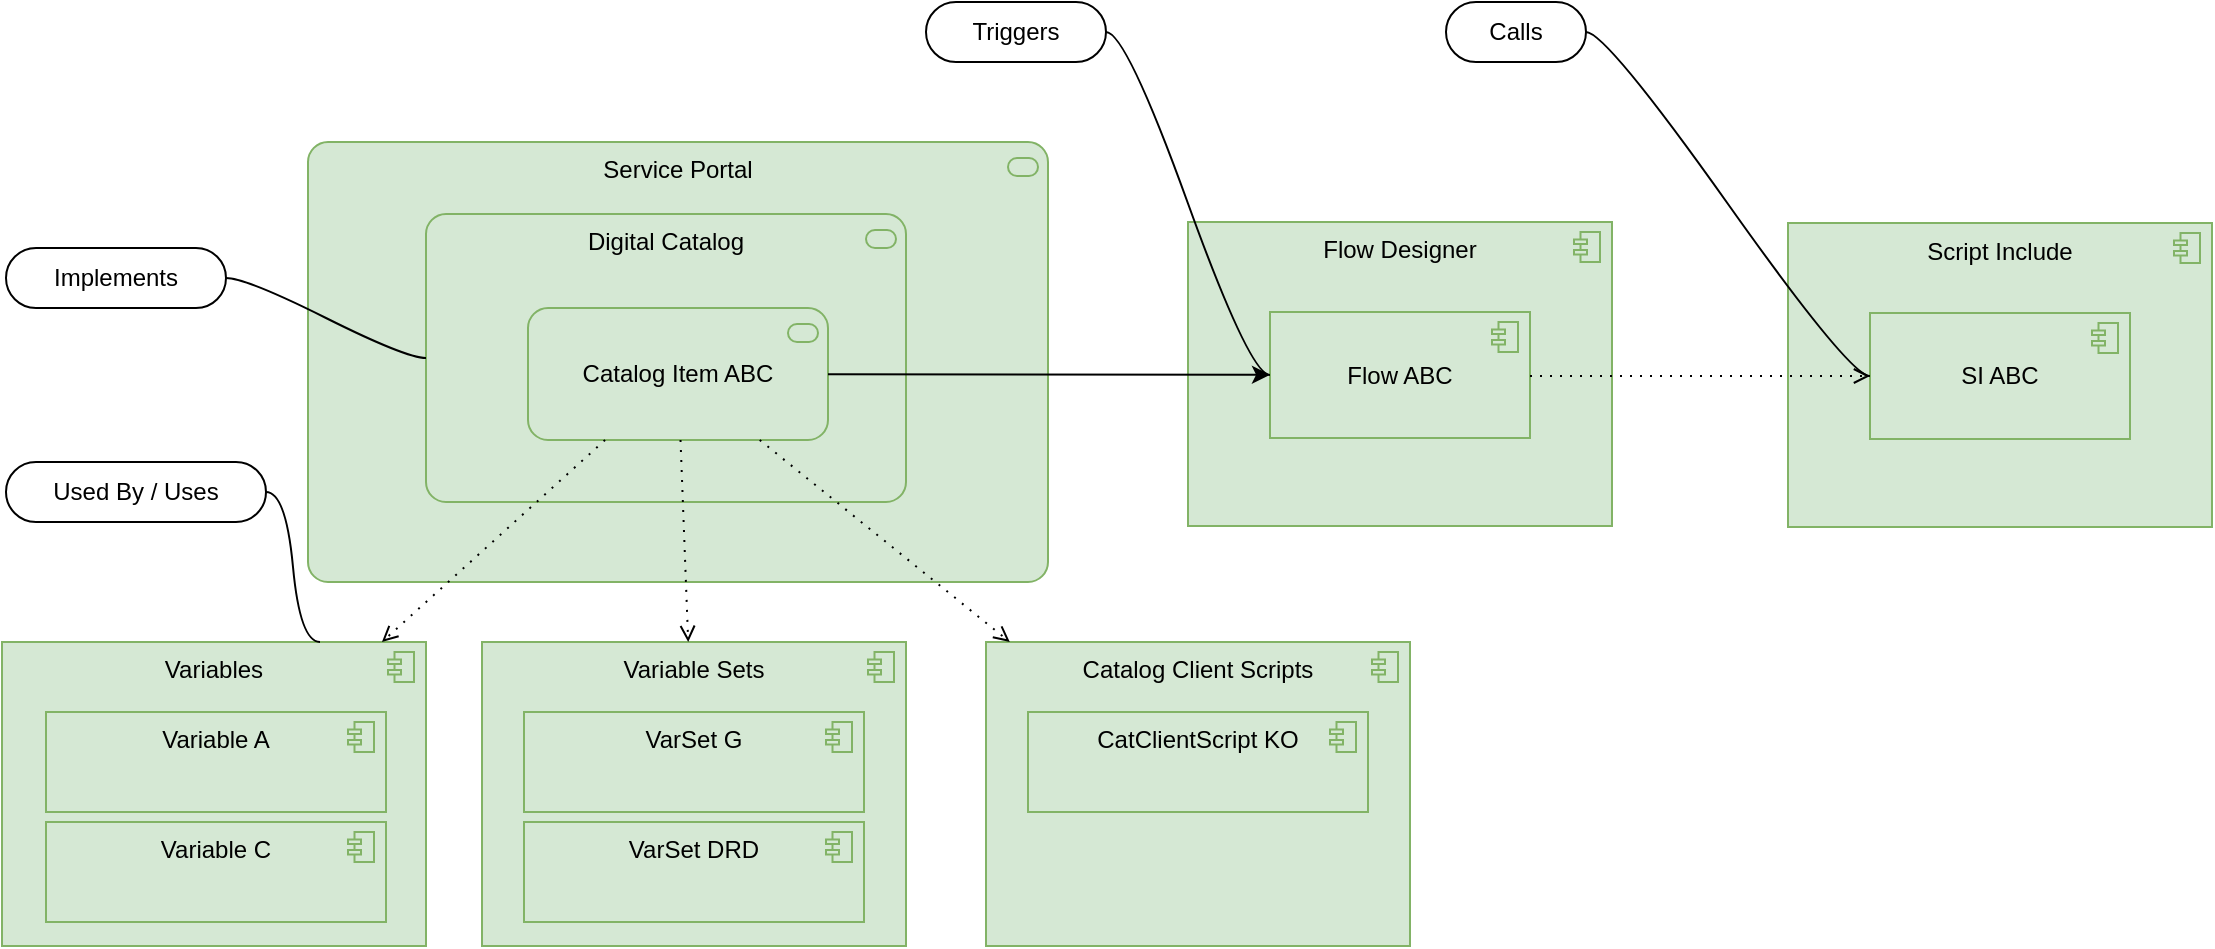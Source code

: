 <mxfile version="24.2.3" type="github" pages="4">
  <diagram name="SampleABC" id="A-9OroKqDIvkVA6F5WEZ">
    <mxGraphModel dx="1469" dy="2370" grid="1" gridSize="10" guides="1" tooltips="1" connect="1" arrows="0" fold="1" page="1" pageScale="1" pageWidth="1654" pageHeight="1169" math="0" shadow="0">
      <root>
        <mxCell id="0" />
        <mxCell id="1" parent="0" />
        <mxCell id="bExT0kzbxadECput27eb-29" value="Flow Designer" style="html=1;outlineConnect=0;whiteSpace=wrap;fillColor=#d5e8d4;shape=mxgraph.archimate3.application;appType=comp;archiType=square;strokeColor=#82b366;verticalAlign=top;align=center;horizontal=1;" parent="1" vertex="1">
          <mxGeometry x="791" y="-930" width="212" height="152" as="geometry" />
        </mxCell>
        <mxCell id="bExT0kzbxadECput27eb-30" value="Service Portal" style="html=1;outlineConnect=0;whiteSpace=wrap;fillColor=#d5e8d4;shape=mxgraph.archimate3.application;appType=serv;archiType=rounded;strokeColor=#82b366;verticalAlign=top;" parent="1" vertex="1">
          <mxGeometry x="351" y="-970" width="370" height="220" as="geometry" />
        </mxCell>
        <mxCell id="bExT0kzbxadECput27eb-35" value="Digital Catalog" style="html=1;outlineConnect=0;whiteSpace=wrap;fillColor=#d5e8d4;shape=mxgraph.archimate3.application;appType=serv;archiType=rounded;strokeColor=#82b366;verticalAlign=top;" parent="1" vertex="1">
          <mxGeometry x="410" y="-934" width="240" height="144" as="geometry" />
        </mxCell>
        <mxCell id="bExT0kzbxadECput27eb-36" value="Catalog Item ABC" style="html=1;outlineConnect=0;whiteSpace=wrap;fillColor=#d5e8d4;shape=mxgraph.archimate3.application;appType=serv;archiType=rounded;strokeColor=#82b366;verticalAlign=middle;" parent="1" vertex="1">
          <mxGeometry x="461" y="-887" width="150" height="66" as="geometry" />
        </mxCell>
        <mxCell id="bExT0kzbxadECput27eb-37" value="Flow ABC" style="html=1;outlineConnect=0;whiteSpace=wrap;fillColor=#d5e8d4;shape=mxgraph.archimate3.application;appType=comp;archiType=square;strokeColor=#82b366;verticalAlign=middle;align=center;horizontal=1;" parent="1" vertex="1">
          <mxGeometry x="832" y="-885" width="130" height="63" as="geometry" />
        </mxCell>
        <mxCell id="bExT0kzbxadECput27eb-38" value="Script Include" style="html=1;outlineConnect=0;whiteSpace=wrap;fillColor=#d5e8d4;shape=mxgraph.archimate3.application;appType=comp;archiType=square;strokeColor=#82b366;verticalAlign=top;align=center;horizontal=1;" parent="1" vertex="1">
          <mxGeometry x="1091" y="-929.5" width="212" height="152" as="geometry" />
        </mxCell>
        <mxCell id="bExT0kzbxadECput27eb-39" value="SI ABC" style="html=1;outlineConnect=0;whiteSpace=wrap;fillColor=#d5e8d4;shape=mxgraph.archimate3.application;appType=comp;archiType=square;strokeColor=#82b366;verticalAlign=middle;align=center;horizontal=1;" parent="1" vertex="1">
          <mxGeometry x="1132" y="-884.5" width="130" height="63" as="geometry" />
        </mxCell>
        <mxCell id="bExT0kzbxadECput27eb-40" value="" style="edgeStyle=none;rounded=0;orthogonalLoop=1;jettySize=auto;html=1;fontSize=6;fontStyle=0" parent="1" source="bExT0kzbxadECput27eb-36" target="bExT0kzbxadECput27eb-37" edge="1">
          <mxGeometry relative="1" as="geometry">
            <mxPoint x="672" y="-1192" as="sourcePoint" />
            <mxPoint x="715" y="-1192" as="targetPoint" />
          </mxGeometry>
        </mxCell>
        <mxCell id="hZgEfHIdsKpW8M-fYpEk-2" value="Implements" style="whiteSpace=wrap;html=1;rounded=1;arcSize=50;align=center;verticalAlign=middle;strokeWidth=1;autosize=1;spacing=4;treeFolding=1;treeMoving=1;newEdgeStyle={&quot;edgeStyle&quot;:&quot;entityRelationEdgeStyle&quot;,&quot;startArrow&quot;:&quot;none&quot;,&quot;endArrow&quot;:&quot;none&quot;,&quot;segment&quot;:10,&quot;curved&quot;:1,&quot;sourcePerimeterSpacing&quot;:0,&quot;targetPerimeterSpacing&quot;:0};" parent="1" vertex="1">
          <mxGeometry x="200" y="-917" width="110" height="30" as="geometry" />
        </mxCell>
        <mxCell id="hZgEfHIdsKpW8M-fYpEk-3" value="" style="edgeStyle=entityRelationEdgeStyle;startArrow=none;endArrow=none;segment=10;curved=1;sourcePerimeterSpacing=0;targetPerimeterSpacing=0;rounded=0;" parent="1" source="hZgEfHIdsKpW8M-fYpEk-2" target="bExT0kzbxadECput27eb-35" edge="1">
          <mxGeometry relative="1" as="geometry">
            <mxPoint x="350" y="-728" as="sourcePoint" />
            <mxPoint x="423" y="-766" as="targetPoint" />
          </mxGeometry>
        </mxCell>
        <mxCell id="hZgEfHIdsKpW8M-fYpEk-4" value="Triggers" style="whiteSpace=wrap;html=1;rounded=1;arcSize=50;align=center;verticalAlign=middle;strokeWidth=1;autosize=1;spacing=4;treeFolding=1;treeMoving=1;newEdgeStyle={&quot;edgeStyle&quot;:&quot;entityRelationEdgeStyle&quot;,&quot;startArrow&quot;:&quot;none&quot;,&quot;endArrow&quot;:&quot;none&quot;,&quot;segment&quot;:10,&quot;curved&quot;:1,&quot;sourcePerimeterSpacing&quot;:0,&quot;targetPerimeterSpacing&quot;:0};" parent="1" vertex="1">
          <mxGeometry x="660" y="-1040" width="90" height="30" as="geometry" />
        </mxCell>
        <mxCell id="hZgEfHIdsKpW8M-fYpEk-5" value="" style="edgeStyle=entityRelationEdgeStyle;startArrow=none;endArrow=none;segment=10;curved=1;sourcePerimeterSpacing=0;targetPerimeterSpacing=0;rounded=0;" parent="1" source="hZgEfHIdsKpW8M-fYpEk-4" target="bExT0kzbxadECput27eb-37" edge="1">
          <mxGeometry relative="1" as="geometry">
            <mxPoint x="830" y="-851" as="sourcePoint" />
            <mxPoint x="851" y="-985" as="targetPoint" />
          </mxGeometry>
        </mxCell>
        <mxCell id="hZgEfHIdsKpW8M-fYpEk-6" value="" style="edgeStyle=elbowEdgeStyle;html=1;endArrow=open;elbow=vertical;endFill=0;dashed=1;dashPattern=1 4;rounded=0;" parent="1" source="bExT0kzbxadECput27eb-37" target="bExT0kzbxadECput27eb-39" edge="1">
          <mxGeometry width="160" relative="1" as="geometry">
            <mxPoint x="750" y="-580" as="sourcePoint" />
            <mxPoint x="910" y="-580" as="targetPoint" />
          </mxGeometry>
        </mxCell>
        <mxCell id="hZgEfHIdsKpW8M-fYpEk-7" value="Calls" style="whiteSpace=wrap;html=1;rounded=1;arcSize=50;align=center;verticalAlign=middle;strokeWidth=1;autosize=1;spacing=4;treeFolding=1;treeMoving=1;newEdgeStyle={&quot;edgeStyle&quot;:&quot;entityRelationEdgeStyle&quot;,&quot;startArrow&quot;:&quot;none&quot;,&quot;endArrow&quot;:&quot;none&quot;,&quot;segment&quot;:10,&quot;curved&quot;:1,&quot;sourcePerimeterSpacing&quot;:0,&quot;targetPerimeterSpacing&quot;:0};" parent="1" vertex="1">
          <mxGeometry x="920" y="-1040" width="70" height="30" as="geometry" />
        </mxCell>
        <mxCell id="hZgEfHIdsKpW8M-fYpEk-8" value="" style="edgeStyle=entityRelationEdgeStyle;startArrow=none;endArrow=none;segment=10;curved=1;sourcePerimeterSpacing=0;targetPerimeterSpacing=0;rounded=0;" parent="1" source="hZgEfHIdsKpW8M-fYpEk-7" target="bExT0kzbxadECput27eb-39" edge="1">
          <mxGeometry relative="1" as="geometry">
            <mxPoint x="1080" y="-851" as="sourcePoint" />
            <mxPoint x="1082" y="-853" as="targetPoint" />
          </mxGeometry>
        </mxCell>
        <mxCell id="WTtcxoy8Z3xM4anHphvE-1" value="Variables" style="html=1;outlineConnect=0;whiteSpace=wrap;fillColor=#d5e8d4;shape=mxgraph.archimate3.application;appType=comp;archiType=square;strokeColor=#82b366;verticalAlign=top;align=center;horizontal=1;" vertex="1" parent="1">
          <mxGeometry x="198" y="-720" width="212" height="152" as="geometry" />
        </mxCell>
        <mxCell id="WTtcxoy8Z3xM4anHphvE-2" value="Variable Sets" style="html=1;outlineConnect=0;whiteSpace=wrap;fillColor=#d5e8d4;shape=mxgraph.archimate3.application;appType=comp;archiType=square;strokeColor=#82b366;verticalAlign=top;align=center;horizontal=1;" vertex="1" parent="1">
          <mxGeometry x="438" y="-720" width="212" height="152" as="geometry" />
        </mxCell>
        <mxCell id="WTtcxoy8Z3xM4anHphvE-3" value="" style="html=1;endArrow=open;elbow=vertical;endFill=0;dashed=1;dashPattern=1 4;rounded=0;" edge="1" parent="1" source="bExT0kzbxadECput27eb-36" target="WTtcxoy8Z3xM4anHphvE-1">
          <mxGeometry width="160" relative="1" as="geometry">
            <mxPoint x="972" y="-843" as="sourcePoint" />
            <mxPoint x="1142" y="-843" as="targetPoint" />
          </mxGeometry>
        </mxCell>
        <mxCell id="WTtcxoy8Z3xM4anHphvE-4" value="" style="html=1;endArrow=open;elbow=vertical;endFill=0;dashed=1;dashPattern=1 4;rounded=0;" edge="1" parent="1" source="bExT0kzbxadECput27eb-36" target="WTtcxoy8Z3xM4anHphvE-2">
          <mxGeometry width="160" relative="1" as="geometry">
            <mxPoint x="982" y="-833" as="sourcePoint" />
            <mxPoint x="1152" y="-833" as="targetPoint" />
          </mxGeometry>
        </mxCell>
        <mxCell id="WTtcxoy8Z3xM4anHphvE-5" value="Catalog Client Scripts" style="html=1;outlineConnect=0;whiteSpace=wrap;fillColor=#d5e8d4;shape=mxgraph.archimate3.application;appType=comp;archiType=square;strokeColor=#82b366;verticalAlign=top;align=center;horizontal=1;" vertex="1" parent="1">
          <mxGeometry x="690" y="-720" width="212" height="152" as="geometry" />
        </mxCell>
        <mxCell id="WTtcxoy8Z3xM4anHphvE-6" value="" style="html=1;endArrow=open;elbow=vertical;endFill=0;dashed=1;dashPattern=1 4;rounded=0;" edge="1" parent="1" source="bExT0kzbxadECput27eb-36" target="WTtcxoy8Z3xM4anHphvE-5">
          <mxGeometry width="160" relative="1" as="geometry">
            <mxPoint x="570" y="-811" as="sourcePoint" />
            <mxPoint x="660" y="-690" as="targetPoint" />
          </mxGeometry>
        </mxCell>
        <mxCell id="WTtcxoy8Z3xM4anHphvE-7" value="Variable A" style="html=1;outlineConnect=0;whiteSpace=wrap;fillColor=#d5e8d4;shape=mxgraph.archimate3.application;appType=comp;archiType=square;strokeColor=#82b366;verticalAlign=top;align=center;horizontal=1;" vertex="1" parent="1">
          <mxGeometry x="220" y="-685" width="170" height="50" as="geometry" />
        </mxCell>
        <mxCell id="WTtcxoy8Z3xM4anHphvE-8" value="Variable C" style="html=1;outlineConnect=0;whiteSpace=wrap;fillColor=#d5e8d4;shape=mxgraph.archimate3.application;appType=comp;archiType=square;strokeColor=#82b366;verticalAlign=top;align=center;horizontal=1;" vertex="1" parent="1">
          <mxGeometry x="220" y="-630" width="170" height="50" as="geometry" />
        </mxCell>
        <mxCell id="WTtcxoy8Z3xM4anHphvE-9" value="VarSet G" style="html=1;outlineConnect=0;whiteSpace=wrap;fillColor=#d5e8d4;shape=mxgraph.archimate3.application;appType=comp;archiType=square;strokeColor=#82b366;verticalAlign=top;align=center;horizontal=1;" vertex="1" parent="1">
          <mxGeometry x="459" y="-685" width="170" height="50" as="geometry" />
        </mxCell>
        <mxCell id="WTtcxoy8Z3xM4anHphvE-10" value="VarSet DRD" style="html=1;outlineConnect=0;whiteSpace=wrap;fillColor=#d5e8d4;shape=mxgraph.archimate3.application;appType=comp;archiType=square;strokeColor=#82b366;verticalAlign=top;align=center;horizontal=1;" vertex="1" parent="1">
          <mxGeometry x="459" y="-630" width="170" height="50" as="geometry" />
        </mxCell>
        <mxCell id="WTtcxoy8Z3xM4anHphvE-11" value="CatClientScript KO" style="html=1;outlineConnect=0;whiteSpace=wrap;fillColor=#d5e8d4;shape=mxgraph.archimate3.application;appType=comp;archiType=square;strokeColor=#82b366;verticalAlign=top;align=center;horizontal=1;" vertex="1" parent="1">
          <mxGeometry x="711" y="-685" width="170" height="50" as="geometry" />
        </mxCell>
        <mxCell id="WTtcxoy8Z3xM4anHphvE-12" value="Used By / Uses" style="whiteSpace=wrap;html=1;rounded=1;arcSize=50;align=center;verticalAlign=middle;strokeWidth=1;autosize=1;spacing=4;treeFolding=1;treeMoving=1;newEdgeStyle={&quot;edgeStyle&quot;:&quot;entityRelationEdgeStyle&quot;,&quot;startArrow&quot;:&quot;none&quot;,&quot;endArrow&quot;:&quot;none&quot;,&quot;segment&quot;:10,&quot;curved&quot;:1,&quot;sourcePerimeterSpacing&quot;:0,&quot;targetPerimeterSpacing&quot;:0};" vertex="1" parent="1">
          <mxGeometry x="200" y="-810" width="130" height="30" as="geometry" />
        </mxCell>
        <mxCell id="WTtcxoy8Z3xM4anHphvE-13" value="" style="edgeStyle=entityRelationEdgeStyle;startArrow=none;endArrow=none;segment=10;curved=1;sourcePerimeterSpacing=0;targetPerimeterSpacing=0;rounded=0;entryX=0.75;entryY=0;entryDx=0;entryDy=0;entryPerimeter=0;" edge="1" parent="1" source="WTtcxoy8Z3xM4anHphvE-12" target="WTtcxoy8Z3xM4anHphvE-1">
          <mxGeometry relative="1" as="geometry">
            <mxPoint x="1122" y="-361" as="sourcePoint" />
            <mxPoint x="1174" y="-363" as="targetPoint" />
          </mxGeometry>
        </mxCell>
      </root>
    </mxGraphModel>
  </diagram>
  <diagram id="0JPaxBTBWzsw_oPq_P66" name="CMDB_new">
    <mxGraphModel dx="1728" dy="2582" grid="0" gridSize="10" guides="1" tooltips="1" connect="1" arrows="0" fold="1" page="1" pageScale="1" pageWidth="1654" pageHeight="1169" math="0" shadow="0">
      <root>
        <mxCell id="0" />
        <mxCell id="1" parent="0" />
        <mxCell id="QKlA3orBwlYLqxMizvsG-1" value="u_cmdb_ds_dev_artifact&lt;div&gt;&lt;br&gt;&lt;/div&gt;&lt;div&gt;&lt;span style=&quot;background-color: initial;&quot;&gt;For general development artifacts not covered by more specific classes.&lt;/span&gt;&lt;/div&gt;" style="html=1;outlineConnect=0;whiteSpace=wrap;fillColor=#d5e8d4;shape=mxgraph.archimate3.businessObject;overflow=fill;strokeColor=#82b366;" vertex="1" parent="1">
          <mxGeometry x="1019.5" y="-947" width="173" height="98" as="geometry" />
        </mxCell>
        <mxCell id="QKlA3orBwlYLqxMizvsG-2" value="cmdb_ci" style="html=1;outlineConnect=0;whiteSpace=wrap;fillColor=#dae8fc;shape=mxgraph.archimate3.businessObject;overflow=fill;strokeColor=#6c8ebf;" vertex="1" parent="1">
          <mxGeometry x="1223.5" y="-948" width="75" height="100" as="geometry" />
        </mxCell>
        <mxCell id="QKlA3orBwlYLqxMizvsG-4" value="cmdb" style="html=1;outlineConnect=0;whiteSpace=wrap;fillColor=#dae8fc;shape=mxgraph.archimate3.businessObject;overflow=fill;strokeColor=#6c8ebf;" vertex="1" parent="1">
          <mxGeometry x="1331.5" y="-949" width="79" height="100" as="geometry" />
        </mxCell>
        <mxCell id="D1BjVWEdn5ruUxLxJjHD-2" value="u_cmdb_ds_dev_script&lt;div&gt;&lt;br&gt;&lt;div&gt;For all scripting artifacts, including Business Rules, Client Scripts, and Script Includes.&lt;/div&gt;&lt;/div&gt;" style="html=1;outlineConnect=0;whiteSpace=wrap;fillColor=#d5e8d4;shape=mxgraph.archimate3.businessObject;overflow=fill;strokeColor=#82b366;" vertex="1" parent="1">
          <mxGeometry x="813" y="-946" width="173" height="98" as="geometry" />
        </mxCell>
        <mxCell id="D1BjVWEdn5ruUxLxJjHD-3" value="u_cmdb_ds_dev_ui&lt;br&gt;&lt;div&gt;&lt;br&gt;&lt;/div&gt;&lt;div&gt;For UI Pages, UI Macros, and other UI components&lt;br&gt;&lt;/div&gt;" style="html=1;outlineConnect=0;whiteSpace=wrap;fillColor=#d5e8d4;shape=mxgraph.archimate3.businessObject;overflow=fill;strokeColor=#82b366;" vertex="1" parent="1">
          <mxGeometry x="813" y="-839" width="173" height="98" as="geometry" />
        </mxCell>
        <mxCell id="D1BjVWEdn5ruUxLxJjHD-4" value="&lt;div&gt;u_cmdb_ds_dev_flow&lt;br&gt;&lt;/div&gt;&lt;div&gt;&lt;br&gt;&lt;/div&gt;&lt;div&gt;For Flow Designer artifacts such as Flows, Subflows, and Flow Actions.&lt;br&gt;&lt;/div&gt;" style="html=1;outlineConnect=0;whiteSpace=wrap;fillColor=#d5e8d4;shape=mxgraph.archimate3.businessObject;overflow=fill;strokeColor=#82b366;" vertex="1" parent="1">
          <mxGeometry x="813" y="-729" width="173" height="98" as="geometry" />
        </mxCell>
        <mxCell id="D1BjVWEdn5ruUxLxJjHD-5" value="&lt;div&gt;u_cmdb_ds_dev_&lt;span style=&quot;background-color: initial;&quot;&gt;catalog&lt;/span&gt;&lt;/div&gt;&lt;div&gt;&lt;span style=&quot;background-color: initial;&quot;&gt;&lt;br&gt;&lt;/span&gt;&lt;/div&gt;&lt;div&gt;For Service Catalog-related artifacts including Catalog Items, Variables, and Variable Sets.&lt;span style=&quot;background-color: initial;&quot;&gt;&lt;br&gt;&lt;/span&gt;&lt;/div&gt;" style="html=1;outlineConnect=0;whiteSpace=wrap;fillColor=#e1d5e7;shape=mxgraph.archimate3.businessObject;overflow=fill;strokeColor=#9673a6;" vertex="1" parent="1">
          <mxGeometry x="813" y="-1052" width="173" height="98" as="geometry" />
        </mxCell>
        <mxCell id="D1BjVWEdn5ruUxLxJjHD-6" value="&lt;div&gt;u_cmdb_ds_dev_integration&lt;br&gt;&lt;/div&gt;&lt;div&gt;&lt;br&gt;&lt;/div&gt;&lt;div&gt;For IntegrationHub spokes and actions, including REST/SOAP message definitions and Transform Maps.&lt;br&gt;&lt;/div&gt;" style="html=1;outlineConnect=0;whiteSpace=wrap;fillColor=#d5e8d4;shape=mxgraph.archimate3.businessObject;overflow=fill;strokeColor=#82b366;" vertex="1" parent="1">
          <mxGeometry x="811" y="-620" width="173" height="98" as="geometry" />
        </mxCell>
        <mxCell id="D1BjVWEdn5ruUxLxJjHD-7" value="&lt;div&gt;u_cmdb_ds_dev_&lt;span style=&quot;background-color: initial;&quot;&gt;portal&lt;/span&gt;&lt;/div&gt;&lt;div&gt;&lt;br&gt;&lt;/div&gt;&lt;div&gt;For Service Portal widgets, pages, and themes.&lt;br&gt;&lt;/div&gt;" style="html=1;outlineConnect=0;whiteSpace=wrap;fillColor=#d5e8d4;shape=mxgraph.archimate3.businessObject;overflow=fill;strokeColor=#82b366;" vertex="1" parent="1">
          <mxGeometry x="811" y="-510" width="173" height="98" as="geometry" />
        </mxCell>
        <mxCell id="44cYLQkW7nzJHBqRKgP3-1" value="&lt;em&gt;sys_script_include&lt;/em&gt;" style="html=1;outlineConnect=0;whiteSpace=wrap;fillColor=#fff2cc;shape=mxgraph.archimate3.businessObject;overflow=fill;strokeColor=#d6b656;" vertex="1" parent="1">
          <mxGeometry x="625" y="-947" width="161.5" height="38" as="geometry" />
        </mxCell>
        <mxCell id="44cYLQkW7nzJHBqRKgP3-2" value="&lt;em&gt;sys_script&lt;/em&gt;&amp;nbsp;&lt;div&gt;(Business Rule)&lt;br&gt;&lt;/div&gt;" style="html=1;outlineConnect=0;whiteSpace=wrap;fillColor=#fff2cc;shape=mxgraph.archimate3.businessObject;overflow=fill;strokeColor=#d6b656;" vertex="1" parent="1">
          <mxGeometry x="625" y="-899" width="161.5" height="38" as="geometry" />
        </mxCell>
        <mxCell id="hTLO9U2BkPfuNUVABp6u-1" value="&lt;em&gt;catalog_script_client&lt;/em&gt;" style="html=1;outlineConnect=0;whiteSpace=wrap;fillColor=#fff2cc;shape=mxgraph.archimate3.businessObject;overflow=fill;strokeColor=#d6b656;" vertex="1" parent="1">
          <mxGeometry x="245" y="-899" width="161.5" height="38" as="geometry" />
        </mxCell>
        <mxCell id="hTLO9U2BkPfuNUVABp6u-2" value="&lt;em&gt;sys_script_client&lt;/em&gt;" style="html=1;outlineConnect=0;whiteSpace=wrap;fillColor=#fff2cc;shape=mxgraph.archimate3.businessObject;overflow=fill;strokeColor=#d6b656;" vertex="1" parent="1">
          <mxGeometry x="435" y="-946" width="161.5" height="38" as="geometry" />
        </mxCell>
        <mxCell id="hTLO9U2BkPfuNUVABp6u-3" value="&lt;em&gt;sys_script_email&lt;/em&gt;" style="html=1;outlineConnect=0;whiteSpace=wrap;fillColor=#fff2cc;shape=mxgraph.archimate3.businessObject;overflow=fill;strokeColor=#d6b656;" vertex="1" parent="1">
          <mxGeometry x="435" y="-899" width="161.5" height="38" as="geometry" />
        </mxCell>
        <mxCell id="hTLO9U2BkPfuNUVABp6u-4" value="&lt;em&gt;sys_script_fix&lt;/em&gt;" style="html=1;outlineConnect=0;whiteSpace=wrap;fillColor=#fff2cc;shape=mxgraph.archimate3.businessObject;overflow=fill;strokeColor=#d6b656;" vertex="1" parent="1">
          <mxGeometry x="246.5" y="-946" width="160" height="38" as="geometry" />
        </mxCell>
        <mxCell id="hTLO9U2BkPfuNUVABp6u-5" value="&lt;em&gt;sys_ui_form&lt;/em&gt;" style="html=1;outlineConnect=0;whiteSpace=wrap;fillColor=#fff2cc;shape=mxgraph.archimate3.businessObject;overflow=fill;strokeColor=#d6b656;" vertex="1" parent="1">
          <mxGeometry x="625" y="-839" width="161.5" height="38" as="geometry" />
        </mxCell>
        <mxCell id="hTLO9U2BkPfuNUVABp6u-6" value="&lt;em&gt;sys_portal_page&lt;/em&gt;" style="html=1;outlineConnect=0;whiteSpace=wrap;fillColor=#fff2cc;shape=mxgraph.archimate3.businessObject;overflow=fill;strokeColor=#d6b656;" vertex="1" parent="1">
          <mxGeometry x="625" y="-791" width="161.5" height="38" as="geometry" />
        </mxCell>
        <mxCell id="hTLO9U2BkPfuNUVABp6u-7" value="&lt;em&gt;sys_ui_list&lt;/em&gt;" style="html=1;outlineConnect=0;whiteSpace=wrap;fillColor=#fff2cc;shape=mxgraph.archimate3.businessObject;overflow=fill;strokeColor=#d6b656;" vertex="1" parent="1">
          <mxGeometry x="245" y="-791" width="161.5" height="38" as="geometry" />
        </mxCell>
        <mxCell id="hTLO9U2BkPfuNUVABp6u-8" value="&lt;em&gt;sys_ui_macro&lt;/em&gt;" style="html=1;outlineConnect=0;whiteSpace=wrap;fillColor=#fff2cc;shape=mxgraph.archimate3.businessObject;overflow=fill;strokeColor=#d6b656;" vertex="1" parent="1">
          <mxGeometry x="435" y="-838" width="161.5" height="38" as="geometry" />
        </mxCell>
        <mxCell id="hTLO9U2BkPfuNUVABp6u-9" value="&lt;em&gt;sys_ui_policy&lt;/em&gt;" style="html=1;outlineConnect=0;whiteSpace=wrap;fillColor=#fff2cc;shape=mxgraph.archimate3.businessObject;overflow=fill;strokeColor=#d6b656;" vertex="1" parent="1">
          <mxGeometry x="435" y="-791" width="161.5" height="38" as="geometry" />
        </mxCell>
        <mxCell id="hTLO9U2BkPfuNUVABp6u-10" value="&lt;em&gt;sys_ui_page&lt;/em&gt;" style="html=1;outlineConnect=0;whiteSpace=wrap;fillColor=#fff2cc;shape=mxgraph.archimate3.businessObject;overflow=fill;strokeColor=#d6b656;" vertex="1" parent="1">
          <mxGeometry x="246.5" y="-838" width="160" height="38" as="geometry" />
        </mxCell>
        <mxCell id="hTLO9U2BkPfuNUVABp6u-11" value="&lt;em&gt;sys_hub_action_instance&lt;/em&gt;" style="html=1;outlineConnect=0;whiteSpace=wrap;fillColor=#fff2cc;shape=mxgraph.archimate3.businessObject;overflow=fill;strokeColor=#d6b656;" vertex="1" parent="1">
          <mxGeometry x="625" y="-729" width="161.5" height="38" as="geometry" />
        </mxCell>
        <mxCell id="hTLO9U2BkPfuNUVABp6u-14" value="&lt;em&gt;sys_hub_sub_flow_instance&lt;/em&gt;" style="html=1;outlineConnect=0;whiteSpace=wrap;fillColor=#fff2cc;shape=mxgraph.archimate3.businessObject;overflow=fill;strokeColor=#d6b656;" vertex="1" parent="1">
          <mxGeometry x="435" y="-728" width="161.5" height="38" as="geometry" />
        </mxCell>
        <mxCell id="hTLO9U2BkPfuNUVABp6u-16" value="&lt;em&gt;sys_hub_flow&lt;/em&gt;" style="html=1;outlineConnect=0;whiteSpace=wrap;fillColor=#fff2cc;shape=mxgraph.archimate3.businessObject;overflow=fill;strokeColor=#d6b656;" vertex="1" parent="1">
          <mxGeometry x="246.5" y="-728" width="160" height="38" as="geometry" />
        </mxCell>
        <mxCell id="hTLO9U2BkPfuNUVABp6u-17" value="&lt;em&gt;item_option_new_set&lt;/em&gt;" style="html=1;outlineConnect=0;whiteSpace=wrap;fillColor=#ffe6cc;shape=mxgraph.archimate3.businessObject;overflow=fill;strokeColor=#d79b00;" vertex="1" parent="1">
          <mxGeometry x="625" y="-1052" width="161.5" height="38" as="geometry" />
        </mxCell>
        <mxCell id="hTLO9U2BkPfuNUVABp6u-19" value="&lt;em&gt;sc_cat_item_guide&lt;/em&gt;" style="html=1;outlineConnect=0;whiteSpace=wrap;fillColor=#ffe6cc;shape=mxgraph.archimate3.businessObject;overflow=fill;strokeColor=#d79b00;" vertex="1" parent="1">
          <mxGeometry x="245" y="-1004" width="161.5" height="38" as="geometry" />
        </mxCell>
        <mxCell id="hTLO9U2BkPfuNUVABp6u-20" value="&lt;em&gt;item_option_new&lt;/em&gt;" style="html=1;outlineConnect=0;whiteSpace=wrap;fillColor=#ffe6cc;shape=mxgraph.archimate3.businessObject;overflow=fill;strokeColor=#d79b00;" vertex="1" parent="1">
          <mxGeometry x="435" y="-1051" width="161.5" height="38" as="geometry" />
        </mxCell>
        <mxCell id="hTLO9U2BkPfuNUVABp6u-21" value="&lt;em&gt;sc_cat_item_content&lt;/em&gt;" style="html=1;outlineConnect=0;whiteSpace=wrap;fillColor=#ffe6cc;shape=mxgraph.archimate3.businessObject;overflow=fill;strokeColor=#d79b00;" vertex="1" parent="1">
          <mxGeometry x="435" y="-1004" width="161.5" height="38" as="geometry" />
        </mxCell>
        <mxCell id="hTLO9U2BkPfuNUVABp6u-22" value="&lt;em&gt;sc_cat_item&lt;/em&gt;" style="html=1;outlineConnect=0;whiteSpace=wrap;fillColor=#ffe6cc;shape=mxgraph.archimate3.businessObject;overflow=fill;strokeColor=#d79b00;" vertex="1" parent="1">
          <mxGeometry x="246.5" y="-1051" width="160" height="38" as="geometry" />
        </mxCell>
        <mxCell id="hTLO9U2BkPfuNUVABp6u-35" value="&lt;div&gt;u_cmdb_ds_dev_report&lt;/div&gt;&lt;div&gt;&lt;br&gt;&lt;/div&gt;&lt;div&gt;For Reports and Dashboards, including Performance Analytics widgets and indicators.&lt;br&gt;&lt;/div&gt;" style="html=1;outlineConnect=0;whiteSpace=wrap;fillColor=#d5e8d4;shape=mxgraph.archimate3.businessObject;overflow=fill;strokeColor=#82b366;" vertex="1" parent="1">
          <mxGeometry x="811" y="-400" width="173" height="98" as="geometry" />
        </mxCell>
        <mxCell id="hTLO9U2BkPfuNUVABp6u-36" value="&lt;div&gt;u_cmdb_ds_dev_configuration&lt;/div&gt;&lt;div&gt;&lt;br&gt;&lt;/div&gt;&lt;div&gt;For System Properties, Email Notifications, SLA Definitions, etc&lt;br&gt;&lt;/div&gt;" style="html=1;outlineConnect=0;whiteSpace=wrap;fillColor=#d5e8d4;shape=mxgraph.archimate3.businessObject;overflow=fill;strokeColor=#82b366;" vertex="1" parent="1">
          <mxGeometry x="811" y="-290" width="173" height="98" as="geometry" />
        </mxCell>
        <mxCell id="hTLO9U2BkPfuNUVABp6u-37" value="&lt;div&gt;u_cmdb_ds_dev_data_model&lt;/div&gt;&lt;div&gt;&lt;br&gt;&lt;/div&gt;&lt;div&gt;For Database Tables, Fields, and Dictionary Entries.&lt;br&gt;&lt;/div&gt;" style="html=1;outlineConnect=0;whiteSpace=wrap;fillColor=#d5e8d4;shape=mxgraph.archimate3.businessObject;overflow=fill;strokeColor=#82b366;" vertex="1" parent="1">
          <mxGeometry x="813" y="-180" width="173" height="98" as="geometry" />
        </mxCell>
        <mxCell id="hTLO9U2BkPfuNUVABp6u-38" value="&lt;em&gt;sys_rest_message&lt;/em&gt;" style="html=1;outlineConnect=0;whiteSpace=wrap;fillColor=#fff2cc;shape=mxgraph.archimate3.businessObject;overflow=fill;strokeColor=#d6b656;" vertex="1" parent="1">
          <mxGeometry x="623" y="-620" width="161.5" height="38" as="geometry" />
        </mxCell>
        <mxCell id="hTLO9U2BkPfuNUVABp6u-40" value="&lt;em&gt;sys_soap_message&lt;/em&gt;" style="html=1;outlineConnect=0;whiteSpace=wrap;fillColor=#fff2cc;shape=mxgraph.archimate3.businessObject;overflow=fill;strokeColor=#d6b656;" vertex="1" parent="1">
          <mxGeometry x="243" y="-572" width="161.5" height="38" as="geometry" />
        </mxCell>
        <mxCell id="hTLO9U2BkPfuNUVABp6u-41" value="&lt;em&gt;sys_transform_entry&lt;/em&gt;" style="html=1;outlineConnect=0;whiteSpace=wrap;fillColor=#fff2cc;shape=mxgraph.archimate3.businessObject;overflow=fill;strokeColor=#d6b656;" vertex="1" parent="1">
          <mxGeometry x="433" y="-619" width="161.5" height="38" as="geometry" />
        </mxCell>
        <mxCell id="hTLO9U2BkPfuNUVABp6u-42" value="&lt;em&gt;sys_data_source&lt;/em&gt;" style="html=1;outlineConnect=0;whiteSpace=wrap;fillColor=#fff2cc;shape=mxgraph.archimate3.businessObject;overflow=fill;strokeColor=#d6b656;" vertex="1" parent="1">
          <mxGeometry x="433" y="-572" width="161.5" height="38" as="geometry" />
        </mxCell>
        <mxCell id="hTLO9U2BkPfuNUVABp6u-43" value="&lt;em&gt;sys_transform_map&lt;/em&gt;" style="html=1;outlineConnect=0;whiteSpace=wrap;fillColor=#fff2cc;shape=mxgraph.archimate3.businessObject;overflow=fill;strokeColor=#d6b656;" vertex="1" parent="1">
          <mxGeometry x="244.5" y="-619" width="160" height="38" as="geometry" />
        </mxCell>
        <mxCell id="hTLO9U2BkPfuNUVABp6u-44" value="&lt;em&gt;sp_widget&lt;/em&gt;" style="html=1;outlineConnect=0;whiteSpace=wrap;fillColor=#fff2cc;shape=mxgraph.archimate3.businessObject;overflow=fill;strokeColor=#d6b656;" vertex="1" parent="1">
          <mxGeometry x="623" y="-510" width="161.5" height="38" as="geometry" />
        </mxCell>
        <mxCell id="hTLO9U2BkPfuNUVABp6u-45" value="&lt;em&gt;sp_theme&lt;/em&gt;" style="html=1;outlineConnect=0;whiteSpace=wrap;fillColor=#fff2cc;shape=mxgraph.archimate3.businessObject;overflow=fill;strokeColor=#d6b656;" vertex="1" parent="1">
          <mxGeometry x="623" y="-462" width="161.5" height="38" as="geometry" />
        </mxCell>
        <mxCell id="hTLO9U2BkPfuNUVABp6u-46" value="&lt;em&gt;sp_instance&lt;/em&gt;" style="html=1;outlineConnect=0;whiteSpace=wrap;fillColor=#fff2cc;shape=mxgraph.archimate3.businessObject;overflow=fill;strokeColor=#d6b656;" vertex="1" parent="1">
          <mxGeometry x="243" y="-462" width="161.5" height="38" as="geometry" />
        </mxCell>
        <mxCell id="hTLO9U2BkPfuNUVABp6u-47" value="&lt;em&gt;sp_page&lt;/em&gt;" style="html=1;outlineConnect=0;whiteSpace=wrap;fillColor=#fff2cc;shape=mxgraph.archimate3.businessObject;overflow=fill;strokeColor=#d6b656;" vertex="1" parent="1">
          <mxGeometry x="433" y="-509" width="161.5" height="38" as="geometry" />
        </mxCell>
        <mxCell id="hTLO9U2BkPfuNUVABp6u-48" value="&lt;em&gt;sp_container&lt;/em&gt;" style="html=1;outlineConnect=0;whiteSpace=wrap;fillColor=#fff2cc;shape=mxgraph.archimate3.businessObject;overflow=fill;strokeColor=#d6b656;" vertex="1" parent="1">
          <mxGeometry x="433" y="-462" width="161.5" height="38" as="geometry" />
        </mxCell>
        <mxCell id="hTLO9U2BkPfuNUVABp6u-49" value="&lt;em&gt;sp_portal&lt;/em&gt;" style="html=1;outlineConnect=0;whiteSpace=wrap;fillColor=#fff2cc;shape=mxgraph.archimate3.businessObject;overflow=fill;strokeColor=#d6b656;" vertex="1" parent="1">
          <mxGeometry x="244.5" y="-509" width="160" height="38" as="geometry" />
        </mxCell>
        <mxCell id="hTLO9U2BkPfuNUVABp6u-50" value="&lt;em&gt;pa_dashboards&lt;/em&gt;" style="html=1;outlineConnect=0;whiteSpace=wrap;fillColor=#fff2cc;shape=mxgraph.archimate3.businessObject;overflow=fill;strokeColor=#d6b656;" vertex="1" parent="1">
          <mxGeometry x="624.5" y="-400" width="161.5" height="38" as="geometry" />
        </mxCell>
        <mxCell id="hTLO9U2BkPfuNUVABp6u-52" value="&lt;em&gt;sys_auto_report&lt;/em&gt;" style="html=1;outlineConnect=0;whiteSpace=wrap;fillColor=#fff2cc;shape=mxgraph.archimate3.businessObject;overflow=fill;strokeColor=#d6b656;" vertex="1" parent="1">
          <mxGeometry x="244.5" y="-352" width="161.5" height="38" as="geometry" />
        </mxCell>
        <mxCell id="hTLO9U2BkPfuNUVABp6u-53" value="&lt;em&gt;pa_widgets&lt;/em&gt;" style="html=1;outlineConnect=0;whiteSpace=wrap;fillColor=#fff2cc;shape=mxgraph.archimate3.businessObject;overflow=fill;strokeColor=#d6b656;" vertex="1" parent="1">
          <mxGeometry x="434.5" y="-399" width="161.5" height="38" as="geometry" />
        </mxCell>
        <mxCell id="hTLO9U2BkPfuNUVABp6u-55" value="&lt;em&gt;sys_report&lt;/em&gt;" style="html=1;outlineConnect=0;whiteSpace=wrap;fillColor=#fff2cc;shape=mxgraph.archimate3.businessObject;overflow=fill;strokeColor=#d6b656;" vertex="1" parent="1">
          <mxGeometry x="246" y="-399" width="160" height="38" as="geometry" />
        </mxCell>
        <mxCell id="hTLO9U2BkPfuNUVABp6u-56" value="&lt;em&gt;sys_trigger&lt;/em&gt;" style="html=1;outlineConnect=0;whiteSpace=wrap;fillColor=#fff2cc;shape=mxgraph.archimate3.businessObject;overflow=fill;strokeColor=#d6b656;" vertex="1" parent="1">
          <mxGeometry x="626" y="-290" width="161.5" height="38" as="geometry" />
        </mxCell>
        <mxCell id="hTLO9U2BkPfuNUVABp6u-58" value="&lt;em&gt;sys_system_preference&lt;/em&gt;" style="html=1;outlineConnect=0;whiteSpace=wrap;fillColor=#fff2cc;shape=mxgraph.archimate3.businessObject;overflow=fill;strokeColor=#d6b656;" vertex="1" parent="1">
          <mxGeometry x="246" y="-242" width="161.5" height="38" as="geometry" />
        </mxCell>
        <mxCell id="hTLO9U2BkPfuNUVABp6u-59" value="&lt;em&gt;sys_email_template&lt;/em&gt;" style="html=1;outlineConnect=0;whiteSpace=wrap;fillColor=#fff2cc;shape=mxgraph.archimate3.businessObject;overflow=fill;strokeColor=#d6b656;" vertex="1" parent="1">
          <mxGeometry x="436" y="-289" width="161.5" height="38" as="geometry" />
        </mxCell>
        <mxCell id="hTLO9U2BkPfuNUVABp6u-61" value="&lt;em&gt;sys_properties&lt;/em&gt;" style="html=1;outlineConnect=0;whiteSpace=wrap;fillColor=#fff2cc;shape=mxgraph.archimate3.businessObject;overflow=fill;strokeColor=#d6b656;" vertex="1" parent="1">
          <mxGeometry x="247.5" y="-289" width="160" height="38" as="geometry" />
        </mxCell>
        <mxCell id="hTLO9U2BkPfuNUVABp6u-62" value="&lt;em&gt;sys_glide_object&lt;/em&gt;" style="html=1;outlineConnect=0;whiteSpace=wrap;fillColor=#fff2cc;shape=mxgraph.archimate3.businessObject;overflow=fill;strokeColor=#d6b656;" vertex="1" parent="1">
          <mxGeometry x="624.5" y="-180" width="161.5" height="38" as="geometry" />
        </mxCell>
        <mxCell id="hTLO9U2BkPfuNUVABp6u-64" value="&lt;em&gt;sys_db_view&lt;/em&gt;" style="html=1;outlineConnect=0;whiteSpace=wrap;fillColor=#fff2cc;shape=mxgraph.archimate3.businessObject;overflow=fill;strokeColor=#d6b656;" vertex="1" parent="1">
          <mxGeometry x="244.5" y="-132" width="161.5" height="38" as="geometry" />
        </mxCell>
        <mxCell id="hTLO9U2BkPfuNUVABp6u-65" value="&lt;em&gt;sys_dictionary&lt;/em&gt;" style="html=1;outlineConnect=0;whiteSpace=wrap;fillColor=#fff2cc;shape=mxgraph.archimate3.businessObject;overflow=fill;strokeColor=#d6b656;" vertex="1" parent="1">
          <mxGeometry x="434.5" y="-179" width="161.5" height="38" as="geometry" />
        </mxCell>
        <mxCell id="hTLO9U2BkPfuNUVABp6u-67" value="&lt;em&gt;sys_db_object&lt;/em&gt;" style="html=1;outlineConnect=0;whiteSpace=wrap;fillColor=#fff2cc;shape=mxgraph.archimate3.businessObject;overflow=fill;strokeColor=#d6b656;" vertex="1" parent="1">
          <mxGeometry x="246" y="-179" width="160" height="38" as="geometry" />
        </mxCell>
        <mxCell id="hTLO9U2BkPfuNUVABp6u-68" value="&lt;div&gt;u_cmdb_ds_dev_product&lt;/div&gt;" style="html=1;outlineConnect=0;whiteSpace=wrap;fillColor=#e1d5e7;shape=mxgraph.archimate3.businessObject;overflow=fill;strokeColor=#9673a6;" vertex="1" parent="1">
          <mxGeometry x="813" y="-1156" width="173" height="98" as="geometry" />
        </mxCell>
        <mxCell id="hTLO9U2BkPfuNUVABp6u-69" value="&lt;i&gt;u_dbs_ds_pm_product&lt;/i&gt;" style="html=1;outlineConnect=0;whiteSpace=wrap;fillColor=#ffe6cc;shape=mxgraph.archimate3.businessObject;overflow=fill;strokeColor=#d79b00;" vertex="1" parent="1">
          <mxGeometry x="625" y="-1156" width="161.5" height="38" as="geometry" />
        </mxCell>
        <mxCell id="hTLO9U2BkPfuNUVABp6u-71" value="&lt;i&gt;u_dbs_ds_pm_product_version&lt;/i&gt;" style="html=1;outlineConnect=0;whiteSpace=wrap;fillColor=#ffe6cc;shape=mxgraph.archimate3.businessObject;overflow=fill;strokeColor=#d79b00;" vertex="1" parent="1">
          <mxGeometry x="421" y="-1155" width="175.5" height="38" as="geometry" />
        </mxCell>
        <mxCell id="hTLO9U2BkPfuNUVABp6u-74" value="&lt;div&gt;u_cmdb_ds_dev_&lt;span style=&quot;background-color: initial;&quot;&gt;automation&lt;/span&gt;&lt;/div&gt;&lt;div&gt;&lt;span style=&quot;background-color: initial;&quot;&gt;&lt;br&gt;&lt;/span&gt;&lt;/div&gt;&lt;div&gt;For Automated Test Framework tests, Scheduled Jobs, and Business Processes.&lt;span style=&quot;background-color: initial;&quot;&gt;&lt;br&gt;&lt;/span&gt;&lt;/div&gt;" style="html=1;outlineConnect=0;whiteSpace=wrap;fillColor=#d5e8d4;shape=mxgraph.archimate3.businessObject;overflow=fill;strokeColor=#82b366;" vertex="1" parent="1">
          <mxGeometry x="813" y="-71" width="173" height="98" as="geometry" />
        </mxCell>
        <mxCell id="hTLO9U2BkPfuNUVABp6u-79" value="&lt;div&gt;u_cmdb_ds_dev_security&lt;/div&gt;&lt;div&gt;&lt;br&gt;&lt;/div&gt;&lt;div&gt;For Access Control Lists (ACLs), Roles, and User Criteria.&lt;br&gt;&lt;/div&gt;" style="html=1;outlineConnect=0;whiteSpace=wrap;fillColor=#d5e8d4;shape=mxgraph.archimate3.businessObject;overflow=fill;strokeColor=#82b366;" vertex="1" parent="1">
          <mxGeometry x="813" y="38" width="173" height="98" as="geometry" />
        </mxCell>
        <mxCell id="hTLO9U2BkPfuNUVABp6u-80" value="&lt;div&gt;u_cmdb_ds_dev_content&lt;/div&gt;&lt;div&gt;&lt;br&gt;&lt;/div&gt;&lt;div&gt;For content management artifacts like Knowledge Articles, Content Blocks, etc.&lt;br&gt;&lt;/div&gt;" style="html=1;outlineConnect=0;whiteSpace=wrap;fillColor=#d5e8d4;shape=mxgraph.archimate3.businessObject;overflow=fill;strokeColor=#82b366;" vertex="1" parent="1">
          <mxGeometry x="813" y="147" width="173" height="98" as="geometry" />
        </mxCell>
        <mxCell id="hTLO9U2BkPfuNUVABp6u-81" value="&lt;div&gt;u_cmdb_ds_dev_mobile&lt;/div&gt;&lt;div&gt;&lt;br&gt;&lt;/div&gt;&lt;div&gt;For Mobile Studio applications, screens, and layouts.&lt;br&gt;&lt;/div&gt;" style="html=1;outlineConnect=0;whiteSpace=wrap;fillColor=#d5e8d4;shape=mxgraph.archimate3.businessObject;overflow=fill;strokeColor=#82b366;" vertex="1" parent="1">
          <mxGeometry x="813" y="256" width="173" height="98" as="geometry" />
        </mxCell>
        <mxCell id="hTLO9U2BkPfuNUVABp6u-82" value="&lt;em&gt;sys_atf_step&lt;/em&gt;" style="html=1;outlineConnect=0;whiteSpace=wrap;fillColor=#fff2cc;shape=mxgraph.archimate3.businessObject;overflow=fill;strokeColor=#d6b656;" vertex="1" parent="1">
          <mxGeometry x="623" y="-71" width="161.5" height="38" as="geometry" />
        </mxCell>
        <mxCell id="hTLO9U2BkPfuNUVABp6u-84" value="&lt;em&gt;sys_process_flow&lt;/em&gt;" style="html=1;outlineConnect=0;whiteSpace=wrap;fillColor=#fff2cc;shape=mxgraph.archimate3.businessObject;overflow=fill;strokeColor=#d6b656;" vertex="1" parent="1">
          <mxGeometry x="243" y="-23" width="161.5" height="38" as="geometry" />
        </mxCell>
        <mxCell id="hTLO9U2BkPfuNUVABp6u-85" value="&lt;em&gt;sys_atf_test&lt;/em&gt;" style="html=1;outlineConnect=0;whiteSpace=wrap;fillColor=#fff2cc;shape=mxgraph.archimate3.businessObject;overflow=fill;strokeColor=#d6b656;" vertex="1" parent="1">
          <mxGeometry x="433" y="-70" width="161.5" height="38" as="geometry" />
        </mxCell>
        <mxCell id="hTLO9U2BkPfuNUVABp6u-86" value="&lt;em&gt;sys_job&lt;/em&gt;" style="html=1;outlineConnect=0;whiteSpace=wrap;fillColor=#fff2cc;shape=mxgraph.archimate3.businessObject;overflow=fill;strokeColor=#d6b656;" vertex="1" parent="1">
          <mxGeometry x="433" y="-23" width="161.5" height="38" as="geometry" />
        </mxCell>
        <mxCell id="hTLO9U2BkPfuNUVABp6u-87" value="&lt;em&gt;sysauto_script&lt;/em&gt;" style="html=1;outlineConnect=0;whiteSpace=wrap;fillColor=#fff2cc;shape=mxgraph.archimate3.businessObject;overflow=fill;strokeColor=#d6b656;" vertex="1" parent="1">
          <mxGeometry x="244.5" y="-70" width="160" height="38" as="geometry" />
        </mxCell>
        <mxCell id="hTLO9U2BkPfuNUVABp6u-88" value="&lt;em&gt;sys_user_role_contains&lt;/em&gt;" style="html=1;outlineConnect=0;whiteSpace=wrap;fillColor=#fff2cc;shape=mxgraph.archimate3.businessObject;overflow=fill;strokeColor=#d6b656;" vertex="1" parent="1">
          <mxGeometry x="625" y="38" width="161.5" height="38" as="geometry" />
        </mxCell>
        <mxCell id="hTLO9U2BkPfuNUVABp6u-90" value="&lt;em&gt;sys_security_rule&lt;/em&gt;" style="html=1;outlineConnect=0;whiteSpace=wrap;fillColor=#fff2cc;shape=mxgraph.archimate3.businessObject;overflow=fill;strokeColor=#d6b656;" vertex="1" parent="1">
          <mxGeometry x="245" y="86" width="161.5" height="38" as="geometry" />
        </mxCell>
        <mxCell id="hTLO9U2BkPfuNUVABp6u-91" value="&lt;em&gt;sys_user_role&lt;/em&gt;" style="html=1;outlineConnect=0;whiteSpace=wrap;fillColor=#fff2cc;shape=mxgraph.archimate3.businessObject;overflow=fill;strokeColor=#d6b656;" vertex="1" parent="1">
          <mxGeometry x="435" y="39" width="161.5" height="38" as="geometry" />
        </mxCell>
        <mxCell id="hTLO9U2BkPfuNUVABp6u-93" value="&lt;em&gt;sys_security_acl&lt;/em&gt;" style="html=1;outlineConnect=0;whiteSpace=wrap;fillColor=#fff2cc;shape=mxgraph.archimate3.businessObject;overflow=fill;strokeColor=#d6b656;" vertex="1" parent="1">
          <mxGeometry x="246.5" y="39" width="160" height="38" as="geometry" />
        </mxCell>
        <mxCell id="hTLO9U2BkPfuNUVABp6u-94" value="&lt;em&gt;sysevent_email_action&lt;/em&gt;" style="html=1;outlineConnect=0;whiteSpace=wrap;fillColor=#fff2cc;shape=mxgraph.archimate3.businessObject;overflow=fill;strokeColor=#d6b656;" vertex="1" parent="1">
          <mxGeometry x="625" y="147" width="161.5" height="38" as="geometry" />
        </mxCell>
        <mxCell id="hTLO9U2BkPfuNUVABp6u-96" value="&lt;em&gt;sysevent_in_email_action&lt;/em&gt;" style="html=1;outlineConnect=0;whiteSpace=wrap;fillColor=#fff2cc;shape=mxgraph.archimate3.businessObject;overflow=fill;strokeColor=#d6b656;" vertex="1" parent="1">
          <mxGeometry x="245" y="195" width="161.5" height="38" as="geometry" />
        </mxCell>
        <mxCell id="hTLO9U2BkPfuNUVABp6u-97" value="&lt;em&gt;content_block&lt;/em&gt;" style="html=1;outlineConnect=0;whiteSpace=wrap;fillColor=#fff2cc;shape=mxgraph.archimate3.businessObject;overflow=fill;strokeColor=#d6b656;" vertex="1" parent="1">
          <mxGeometry x="435" y="148" width="161.5" height="38" as="geometry" />
        </mxCell>
        <mxCell id="hTLO9U2BkPfuNUVABp6u-99" value="&lt;em&gt;kb_knowledge&lt;/em&gt;" style="html=1;outlineConnect=0;whiteSpace=wrap;fillColor=#fff2cc;shape=mxgraph.archimate3.businessObject;overflow=fill;strokeColor=#d6b656;" vertex="1" parent="1">
          <mxGeometry x="246.5" y="148" width="160" height="38" as="geometry" />
        </mxCell>
        <mxCell id="hTLO9U2BkPfuNUVABp6u-100" value="&lt;em&gt;sys_mobile_layout&lt;/em&gt;" style="html=1;outlineConnect=0;whiteSpace=wrap;fillColor=#fff2cc;shape=mxgraph.archimate3.businessObject;overflow=fill;strokeColor=#d6b656;" vertex="1" parent="1">
          <mxGeometry x="625" y="256" width="161.5" height="38" as="geometry" />
        </mxCell>
        <mxCell id="hTLO9U2BkPfuNUVABp6u-103" value="&lt;em&gt;sys_mobile_screen&lt;/em&gt;" style="html=1;outlineConnect=0;whiteSpace=wrap;fillColor=#fff2cc;shape=mxgraph.archimate3.businessObject;overflow=fill;strokeColor=#d6b656;" vertex="1" parent="1">
          <mxGeometry x="435" y="257" width="161.5" height="38" as="geometry" />
        </mxCell>
        <mxCell id="hTLO9U2BkPfuNUVABp6u-105" value="&lt;em&gt;sys_mobile_application&lt;/em&gt;" style="html=1;outlineConnect=0;whiteSpace=wrap;fillColor=#fff2cc;shape=mxgraph.archimate3.businessObject;overflow=fill;strokeColor=#d6b656;" vertex="1" parent="1">
          <mxGeometry x="246.5" y="257" width="160" height="38" as="geometry" />
        </mxCell>
      </root>
    </mxGraphModel>
  </diagram>
  <diagram name="Steps" id="tKhPI-3zVGFpUJM3FTgL">
    <mxGraphModel dx="1224" dy="2170" grid="1" gridSize="10" guides="1" tooltips="1" connect="1" arrows="0" fold="1" page="1" pageScale="1" pageWidth="1654" pageHeight="1169" math="0" shadow="0">
      <root>
        <mxCell id="2WpyOpmUHi61d3bDLpX6-0" />
        <mxCell id="2WpyOpmUHi61d3bDLpX6-1" parent="2WpyOpmUHi61d3bDLpX6-0" />
        <mxCell id="2WpyOpmUHi61d3bDLpX6-3" value="&lt;span&gt;Process Scan&lt;/span&gt;" style="html=1;outlineConnect=0;whiteSpace=wrap;fillColor=#d5e8d4;shape=mxgraph.archimate3.application;appType=proc;archiType=rounded;strokeColor=#82b366;verticalAlign=top;fontStyle=0" vertex="1" parent="2WpyOpmUHi61d3bDLpX6-1">
          <mxGeometry x="813" y="-823" width="458" height="239" as="geometry" />
        </mxCell>
        <mxCell id="2WpyOpmUHi61d3bDLpX6-4" value="&lt;span&gt;Event: Time&lt;/span&gt;" style="html=1;outlineConnect=0;whiteSpace=wrap;fillColor=#d5e8d4;shape=mxgraph.archimate3.event;strokeColor=#82b366;fontStyle=0;verticalAlign=top;" vertex="1" parent="2WpyOpmUHi61d3bDLpX6-1">
          <mxGeometry x="384" y="-728" width="158" height="79" as="geometry" />
        </mxCell>
        <mxCell id="2WpyOpmUHi61d3bDLpX6-5" value="&lt;span&gt;Execute Scan&lt;/span&gt;" style="html=1;outlineConnect=0;whiteSpace=wrap;fillColor=#d5e8d4;shape=mxgraph.archimate3.application;appType=proc;archiType=rounded;strokeColor=#82b366;verticalAlign=top;fontStyle=0" vertex="1" parent="2WpyOpmUHi61d3bDLpX6-1">
          <mxGeometry x="585" y="-791" width="201" height="205" as="geometry" />
        </mxCell>
        <mxCell id="2WpyOpmUHi61d3bDLpX6-6" value="" style="edgeStyle=none;rounded=0;orthogonalLoop=1;jettySize=auto;html=1;fontSize=6;fontStyle=0" edge="1" parent="2WpyOpmUHi61d3bDLpX6-1" source="2WpyOpmUHi61d3bDLpX6-4" target="2WpyOpmUHi61d3bDLpX6-5">
          <mxGeometry relative="1" as="geometry">
            <mxPoint x="498" y="-814" as="sourcePoint" />
            <mxPoint x="613" y="-788" as="targetPoint" />
          </mxGeometry>
        </mxCell>
        <mxCell id="2WpyOpmUHi61d3bDLpX6-7" value="&lt;font style=&quot;font-size: 12px;&quot;&gt;&lt;span&gt;1&lt;/span&gt;&lt;/font&gt;" style="edgeLabel;html=1;align=center;verticalAlign=middle;resizable=0;points=[];fontSize=6;fontStyle=0" vertex="1" connectable="0" parent="2WpyOpmUHi61d3bDLpX6-6">
          <mxGeometry x="0.4" y="-1" relative="1" as="geometry">
            <mxPoint x="-9" y="-1" as="offset" />
          </mxGeometry>
        </mxCell>
        <mxCell id="2WpyOpmUHi61d3bDLpX6-8" value="SysJob" style="html=1;outlineConnect=0;whiteSpace=wrap;fillColor=#d5e8d4;shape=mxgraph.archimate3.application;appType=comp;archiType=square;strokeColor=#82b366;verticalAlign=middle;align=center;" vertex="1" parent="2WpyOpmUHi61d3bDLpX6-1">
          <mxGeometry x="431" y="-695" width="76" height="34" as="geometry" />
        </mxCell>
        <mxCell id="2WpyOpmUHi61d3bDLpX6-9" value="Suite Scan" style="html=1;outlineConnect=0;whiteSpace=wrap;fillColor=#d5e8d4;shape=mxgraph.archimate3.application;appType=comp;archiType=square;strokeColor=#82b366;verticalAlign=top;align=center;horizontal=1;" vertex="1" parent="2WpyOpmUHi61d3bDLpX6-1">
          <mxGeometry x="604.5" y="-748" width="162" height="152" as="geometry" />
        </mxCell>
        <mxCell id="2WpyOpmUHi61d3bDLpX6-11" value="" style="html=1;endArrow=block;dashed=1;elbow=vertical;endFill=1;dashPattern=6 4;rounded=0;fontSize=12;fontStyle=0" edge="1" parent="2WpyOpmUHi61d3bDLpX6-1" source="2WpyOpmUHi61d3bDLpX6-5" target="2WpyOpmUHi61d3bDLpX6-20">
          <mxGeometry width="160" relative="1" as="geometry">
            <mxPoint x="763.75" y="407" as="sourcePoint" />
            <mxPoint x="834" y="-689.395" as="targetPoint" />
          </mxGeometry>
        </mxCell>
        <mxCell id="2WpyOpmUHi61d3bDLpX6-12" value="&lt;span&gt;2&lt;/span&gt;" style="edgeLabel;html=1;align=center;verticalAlign=middle;resizable=0;points=[];fontSize=12;fontStyle=0" vertex="1" connectable="0" parent="2WpyOpmUHi61d3bDLpX6-11">
          <mxGeometry x="0.091" y="1" relative="1" as="geometry">
            <mxPoint as="offset" />
          </mxGeometry>
        </mxCell>
        <mxCell id="2WpyOpmUHi61d3bDLpX6-14" value="scan_check_suite" style="html=1;outlineConnect=0;whiteSpace=wrap;fillColor=#d5e8d4;shape=mxgraph.archimate3.businessObject;overflow=fill;strokeColor=#82b366;" vertex="1" parent="2WpyOpmUHi61d3bDLpX6-1">
          <mxGeometry x="629" y="-713" width="113" height="39" as="geometry" />
        </mxCell>
        <mxCell id="2WpyOpmUHi61d3bDLpX6-15" value="scan_check" style="html=1;outlineConnect=0;whiteSpace=wrap;fillColor=#d5e8d4;shape=mxgraph.archimate3.businessObject;overflow=fill;strokeColor=#82b366;" vertex="1" parent="2WpyOpmUHi61d3bDLpX6-1">
          <mxGeometry x="629" y="-644" width="113" height="39" as="geometry" />
        </mxCell>
        <mxCell id="2WpyOpmUHi61d3bDLpX6-16" value="" style="fontSize=12;html=1;endArrow=ERzeroToMany;endFill=1;rounded=0;" edge="1" parent="2WpyOpmUHi61d3bDLpX6-1" source="2WpyOpmUHi61d3bDLpX6-14" target="2WpyOpmUHi61d3bDLpX6-15">
          <mxGeometry width="100" height="100" relative="1" as="geometry">
            <mxPoint x="797" y="75" as="sourcePoint" />
            <mxPoint x="797" y="134" as="targetPoint" />
          </mxGeometry>
        </mxCell>
        <mxCell id="2WpyOpmUHi61d3bDLpX6-20" value="&lt;span&gt;Set Relation&lt;/span&gt;" style="html=1;outlineConnect=0;whiteSpace=wrap;fillColor=#d5e8d4;shape=mxgraph.archimate3.application;appType=proc;archiType=rounded;strokeColor=#82b366;verticalAlign=top;fontStyle=0" vertex="1" parent="2WpyOpmUHi61d3bDLpX6-1">
          <mxGeometry x="841" y="-791" width="201" height="204" as="geometry" />
        </mxCell>
        <mxCell id="2WpyOpmUHi61d3bDLpX6-23" value="Manage Relation" style="html=1;outlineConnect=0;whiteSpace=wrap;fillColor=#d5e8d4;shape=mxgraph.archimate3.application;appType=comp;archiType=square;strokeColor=#82b366;verticalAlign=top;align=center;" vertex="1" parent="2WpyOpmUHi61d3bDLpX6-1">
          <mxGeometry x="860.5" y="-766" width="162" height="168" as="geometry" />
        </mxCell>
        <mxCell id="2WpyOpmUHi61d3bDLpX6-24" value="u_cmdb_ds_dev_artifact" style="html=1;outlineConnect=0;whiteSpace=wrap;fillColor=#d5e8d4;shape=mxgraph.archimate3.businessObject;overflow=fill;strokeColor=#82b366;" vertex="1" parent="2WpyOpmUHi61d3bDLpX6-1">
          <mxGeometry x="871" y="-733" width="142" height="39" as="geometry" />
        </mxCell>
        <mxCell id="2WpyOpmUHi61d3bDLpX6-25" value="cmdb_rel_ci&lt;div&gt;&lt;b&gt;Parent&lt;/b&gt;&lt;/div&gt;&lt;div&gt;Uses::Used by&lt;br&gt;&lt;/div&gt;&lt;div&gt;&lt;b&gt;Child&lt;/b&gt;&lt;/div&gt;" style="html=1;outlineConnect=0;whiteSpace=wrap;fillColor=#d5e8d4;shape=mxgraph.archimate3.businessObject;overflow=fill;strokeColor=#82b366;" vertex="1" parent="2WpyOpmUHi61d3bDLpX6-1">
          <mxGeometry x="871" y="-666" width="143" height="62" as="geometry" />
        </mxCell>
        <mxCell id="2WpyOpmUHi61d3bDLpX6-26" value="" style="fontSize=12;html=1;endArrow=ERzeroToMany;endFill=1;rounded=0;exitX=0.25;exitY=1;exitDx=0;exitDy=0;exitPerimeter=0;entryX=0.25;entryY=0;entryDx=0;entryDy=0;entryPerimeter=0;" edge="1" parent="2WpyOpmUHi61d3bDLpX6-1" source="2WpyOpmUHi61d3bDLpX6-24" target="2WpyOpmUHi61d3bDLpX6-25">
          <mxGeometry width="100" height="100" relative="1" as="geometry">
            <mxPoint x="1053" y="76" as="sourcePoint" />
            <mxPoint x="1053" y="135" as="targetPoint" />
          </mxGeometry>
        </mxCell>
        <mxCell id="2WpyOpmUHi61d3bDLpX6-27" value="&lt;span&gt;Create Finding&lt;/span&gt;" style="html=1;outlineConnect=0;whiteSpace=wrap;fillColor=#d5e8d4;shape=mxgraph.archimate3.application;appType=proc;archiType=rounded;strokeColor=#82b366;verticalAlign=top;fontStyle=0" vertex="1" parent="2WpyOpmUHi61d3bDLpX6-1">
          <mxGeometry x="1081" y="-788.75" width="171" height="199.5" as="geometry" />
        </mxCell>
        <mxCell id="2WpyOpmUHi61d3bDLpX6-28" value="" style="html=1;endArrow=block;dashed=1;elbow=vertical;endFill=1;dashPattern=6 4;rounded=0;fontSize=12;fontStyle=0" edge="1" parent="2WpyOpmUHi61d3bDLpX6-1" source="2WpyOpmUHi61d3bDLpX6-20" target="2WpyOpmUHi61d3bDLpX6-27">
          <mxGeometry width="160" relative="1" as="geometry">
            <mxPoint x="1045" y="-680" as="sourcePoint" />
            <mxPoint x="1075" y="-680" as="targetPoint" />
          </mxGeometry>
        </mxCell>
        <mxCell id="2WpyOpmUHi61d3bDLpX6-29" value="&lt;span&gt;3&lt;/span&gt;" style="edgeLabel;html=1;align=center;verticalAlign=middle;resizable=0;points=[];fontSize=12;fontStyle=0" vertex="1" connectable="0" parent="2WpyOpmUHi61d3bDLpX6-28">
          <mxGeometry x="0.091" y="1" relative="1" as="geometry">
            <mxPoint as="offset" />
          </mxGeometry>
        </mxCell>
        <mxCell id="BKLoySmzfvrtadrireL7-0" value="" style="fontSize=12;html=1;endArrow=ERzeroToMany;endFill=1;rounded=0;exitX=0.75;exitY=1;exitDx=0;exitDy=0;exitPerimeter=0;entryX=0.75;entryY=0;entryDx=0;entryDy=0;entryPerimeter=0;" edge="1" parent="2WpyOpmUHi61d3bDLpX6-1" source="2WpyOpmUHi61d3bDLpX6-24" target="2WpyOpmUHi61d3bDLpX6-25">
          <mxGeometry width="100" height="100" relative="1" as="geometry">
            <mxPoint x="952" y="-663" as="sourcePoint" />
            <mxPoint x="952" y="-633" as="targetPoint" />
          </mxGeometry>
        </mxCell>
        <mxCell id="BKLoySmzfvrtadrireL7-1" value="Relation:&lt;div&gt;&lt;br&gt;&lt;div&gt;&lt;span style=&quot;background-color: initial;&quot;&gt;&amp;nbsp;Created&amp;nbsp;&lt;/span&gt;&lt;span style=&quot;background-color: initial;&quot;&gt;/&amp;nbsp;&lt;/span&gt;&lt;span style=&quot;background-color: initial;&quot;&gt;Deleted&lt;/span&gt;&lt;/div&gt;&lt;div&gt;&lt;div&gt;&lt;br&gt;&lt;/div&gt;&lt;/div&gt;&lt;/div&gt;" style="html=1;outlineConnect=0;whiteSpace=wrap;fillColor=#d5e8d4;shape=mxgraph.archimate3.application;appType=comp;archiType=square;strokeColor=#82b366;verticalAlign=middle;align=center;horizontal=1;" vertex="1" parent="2WpyOpmUHi61d3bDLpX6-1">
          <mxGeometry x="1101.5" y="-728" width="130" height="63" as="geometry" />
        </mxCell>
      </root>
    </mxGraphModel>
  </diagram>
  <diagram name="BackUp" id="Jw_XgMagXSriue2Ov7ce">
    <mxGraphModel dx="1469" dy="2370" grid="1" gridSize="10" guides="1" tooltips="1" connect="1" arrows="0" fold="1" page="1" pageScale="1" pageWidth="1654" pageHeight="1169" math="0" shadow="0">
      <root>
        <mxCell id="gQJU84XgaDJUH-_VML2I-0" />
        <mxCell id="gQJU84XgaDJUH-_VML2I-1" parent="gQJU84XgaDJUH-_VML2I-0" />
        <mxCell id="gQJU84XgaDJUH-_VML2I-2" value="ServiceNow" style="swimlane;" parent="gQJU84XgaDJUH-_VML2I-1" vertex="1">
          <mxGeometry x="230" y="-1130" width="1131" height="315" as="geometry" />
        </mxCell>
        <mxCell id="gQJU84XgaDJUH-_VML2I-3" value="&lt;span&gt;Process Scan Task&lt;/span&gt;" style="html=1;outlineConnect=0;whiteSpace=wrap;fillColor=#d5e8d4;shape=mxgraph.archimate3.application;appType=proc;archiType=rounded;strokeColor=#82b366;verticalAlign=top;fontStyle=0" parent="gQJU84XgaDJUH-_VML2I-2" vertex="1">
          <mxGeometry x="442" y="43" width="682" height="239" as="geometry" />
        </mxCell>
        <mxCell id="gQJU84XgaDJUH-_VML2I-4" value="&lt;span&gt;Event: Time&lt;/span&gt;" style="html=1;outlineConnect=0;whiteSpace=wrap;fillColor=#d5e8d4;shape=mxgraph.archimate3.event;strokeColor=#82b366;fontStyle=0;verticalAlign=top;" parent="gQJU84XgaDJUH-_VML2I-2" vertex="1">
          <mxGeometry x="13" y="138" width="158" height="79" as="geometry" />
        </mxCell>
        <mxCell id="gQJU84XgaDJUH-_VML2I-5" value="&lt;span&gt;Execute Scan&lt;/span&gt;" style="html=1;outlineConnect=0;whiteSpace=wrap;fillColor=#d5e8d4;shape=mxgraph.archimate3.application;appType=proc;archiType=rounded;strokeColor=#82b366;verticalAlign=top;fontStyle=0" parent="gQJU84XgaDJUH-_VML2I-2" vertex="1">
          <mxGeometry x="214" y="75" width="201" height="205" as="geometry" />
        </mxCell>
        <mxCell id="gQJU84XgaDJUH-_VML2I-6" value="" style="edgeStyle=none;rounded=0;orthogonalLoop=1;jettySize=auto;html=1;fontSize=6;fontStyle=0" parent="gQJU84XgaDJUH-_VML2I-2" source="gQJU84XgaDJUH-_VML2I-4" target="gQJU84XgaDJUH-_VML2I-5" edge="1">
          <mxGeometry relative="1" as="geometry">
            <mxPoint x="127" y="52" as="sourcePoint" />
            <mxPoint x="242" y="78" as="targetPoint" />
          </mxGeometry>
        </mxCell>
        <mxCell id="gQJU84XgaDJUH-_VML2I-7" value="&lt;font style=&quot;font-size: 12px;&quot;&gt;&lt;span&gt;1&lt;/span&gt;&lt;/font&gt;" style="edgeLabel;html=1;align=center;verticalAlign=middle;resizable=0;points=[];fontSize=6;fontStyle=0" parent="gQJU84XgaDJUH-_VML2I-6" vertex="1" connectable="0">
          <mxGeometry x="0.4" y="-1" relative="1" as="geometry">
            <mxPoint x="-9" y="-1" as="offset" />
          </mxGeometry>
        </mxCell>
        <mxCell id="gQJU84XgaDJUH-_VML2I-8" value="SysJob" style="html=1;outlineConnect=0;whiteSpace=wrap;fillColor=#d5e8d4;shape=mxgraph.archimate3.application;appType=comp;archiType=square;strokeColor=#82b366;verticalAlign=middle;align=center;" parent="gQJU84XgaDJUH-_VML2I-2" vertex="1">
          <mxGeometry x="60" y="171" width="76" height="34" as="geometry" />
        </mxCell>
        <mxCell id="gQJU84XgaDJUH-_VML2I-9" value="Suite Scan" style="html=1;outlineConnect=0;whiteSpace=wrap;fillColor=#d5e8d4;shape=mxgraph.archimate3.application;appType=comp;archiType=square;strokeColor=#82b366;verticalAlign=top;align=center;horizontal=1;" parent="gQJU84XgaDJUH-_VML2I-2" vertex="1">
          <mxGeometry x="233.5" y="118" width="162" height="152" as="geometry" />
        </mxCell>
        <mxCell id="gQJU84XgaDJUH-_VML2I-10" value="&lt;span&gt;Assign Scan Task&lt;/span&gt;" style="html=1;outlineConnect=0;whiteSpace=wrap;fillColor=#d5e8d4;shape=mxgraph.archimate3.application;appType=proc;archiType=rounded;strokeColor=#82b366;verticalAlign=top;fontStyle=0" parent="gQJU84XgaDJUH-_VML2I-2" vertex="1">
          <mxGeometry x="463" y="74" width="201" height="204" as="geometry" />
        </mxCell>
        <mxCell id="gQJU84XgaDJUH-_VML2I-11" value="" style="html=1;endArrow=block;dashed=1;elbow=vertical;endFill=1;dashPattern=6 4;rounded=0;fontSize=12;fontStyle=0" parent="gQJU84XgaDJUH-_VML2I-2" source="gQJU84XgaDJUH-_VML2I-5" target="gQJU84XgaDJUH-_VML2I-10" edge="1">
          <mxGeometry width="160" relative="1" as="geometry">
            <mxPoint x="392.75" y="1273" as="sourcePoint" />
            <mxPoint x="461" y="102.5" as="targetPoint" />
          </mxGeometry>
        </mxCell>
        <mxCell id="gQJU84XgaDJUH-_VML2I-12" value="&lt;span&gt;2&lt;/span&gt;" style="edgeLabel;html=1;align=center;verticalAlign=middle;resizable=0;points=[];fontSize=12;fontStyle=0" parent="gQJU84XgaDJUH-_VML2I-11" vertex="1" connectable="0">
          <mxGeometry x="0.091" y="1" relative="1" as="geometry">
            <mxPoint as="offset" />
          </mxGeometry>
        </mxCell>
        <mxCell id="gQJU84XgaDJUH-_VML2I-13" value="Auto Assignment Rules" style="html=1;outlineConnect=0;whiteSpace=wrap;fillColor=#d5e8d4;shape=mxgraph.archimate3.application;appType=comp;archiType=square;strokeColor=#82b366;verticalAlign=top;align=center;" parent="gQJU84XgaDJUH-_VML2I-2" vertex="1">
          <mxGeometry x="483" y="118" width="162" height="150" as="geometry" />
        </mxCell>
        <mxCell id="gQJU84XgaDJUH-_VML2I-14" value="scan_check_suite" style="html=1;outlineConnect=0;whiteSpace=wrap;fillColor=#d5e8d4;shape=mxgraph.archimate3.businessObject;overflow=fill;strokeColor=#82b366;" parent="gQJU84XgaDJUH-_VML2I-2" vertex="1">
          <mxGeometry x="258" y="153" width="113" height="39" as="geometry" />
        </mxCell>
        <mxCell id="gQJU84XgaDJUH-_VML2I-15" value="scan_check" style="html=1;outlineConnect=0;whiteSpace=wrap;fillColor=#d5e8d4;shape=mxgraph.archimate3.businessObject;overflow=fill;strokeColor=#82b366;" parent="gQJU84XgaDJUH-_VML2I-2" vertex="1">
          <mxGeometry x="258" y="222" width="113" height="39" as="geometry" />
        </mxCell>
        <mxCell id="gQJU84XgaDJUH-_VML2I-16" value="" style="fontSize=12;html=1;endArrow=ERzeroToMany;endFill=1;rounded=0;" parent="gQJU84XgaDJUH-_VML2I-2" source="gQJU84XgaDJUH-_VML2I-14" target="gQJU84XgaDJUH-_VML2I-15" edge="1">
          <mxGeometry width="100" height="100" relative="1" as="geometry">
            <mxPoint x="426" y="941" as="sourcePoint" />
            <mxPoint x="426" y="1000" as="targetPoint" />
          </mxGeometry>
        </mxCell>
        <mxCell id="gQJU84XgaDJUH-_VML2I-17" value="scan_task" style="html=1;outlineConnect=0;whiteSpace=wrap;fillColor=#d5e8d4;shape=mxgraph.archimate3.businessObject;overflow=fill;strokeColor=#82b366;" parent="gQJU84XgaDJUH-_VML2I-2" vertex="1">
          <mxGeometry x="507" y="153" width="113" height="39" as="geometry" />
        </mxCell>
        <mxCell id="gQJU84XgaDJUH-_VML2I-18" value="scan_finding" style="html=1;outlineConnect=0;whiteSpace=wrap;fillColor=#d5e8d4;shape=mxgraph.archimate3.businessObject;overflow=fill;strokeColor=#82b366;" parent="gQJU84XgaDJUH-_VML2I-2" vertex="1">
          <mxGeometry x="507" y="222" width="113" height="39" as="geometry" />
        </mxCell>
        <mxCell id="gQJU84XgaDJUH-_VML2I-19" value="" style="fontSize=12;html=1;endArrow=ERzeroToMany;endFill=1;rounded=0;" parent="gQJU84XgaDJUH-_VML2I-2" source="gQJU84XgaDJUH-_VML2I-17" target="gQJU84XgaDJUH-_VML2I-18" edge="1">
          <mxGeometry width="100" height="100" relative="1" as="geometry">
            <mxPoint x="675" y="941" as="sourcePoint" />
            <mxPoint x="675" y="1000" as="targetPoint" />
          </mxGeometry>
        </mxCell>
        <mxCell id="gQJU84XgaDJUH-_VML2I-20" value="&lt;span&gt;Mute Finding?&lt;/span&gt;" style="html=1;outlineConnect=0;whiteSpace=wrap;fillColor=#d5e8d4;shape=mxgraph.archimate3.application;appType=proc;archiType=rounded;strokeColor=#82b366;verticalAlign=top;fontStyle=0" parent="gQJU84XgaDJUH-_VML2I-2" vertex="1">
          <mxGeometry x="694" y="74" width="201" height="204" as="geometry" />
        </mxCell>
        <mxCell id="gQJU84XgaDJUH-_VML2I-21" value="" style="html=1;endArrow=block;dashed=1;elbow=vertical;endFill=1;dashPattern=6 4;rounded=0;fontSize=12;fontStyle=0" parent="gQJU84XgaDJUH-_VML2I-2" source="gQJU84XgaDJUH-_VML2I-10" target="gQJU84XgaDJUH-_VML2I-20" edge="1">
          <mxGeometry width="160" relative="1" as="geometry">
            <mxPoint x="425" y="187" as="sourcePoint" />
            <mxPoint x="473" y="187" as="targetPoint" />
          </mxGeometry>
        </mxCell>
        <mxCell id="gQJU84XgaDJUH-_VML2I-22" value="&lt;span&gt;3&lt;/span&gt;" style="edgeLabel;html=1;align=center;verticalAlign=middle;resizable=0;points=[];fontSize=12;fontStyle=0" parent="gQJU84XgaDJUH-_VML2I-21" vertex="1" connectable="0">
          <mxGeometry x="0.091" y="1" relative="1" as="geometry">
            <mxPoint as="offset" />
          </mxGeometry>
        </mxCell>
        <mxCell id="gQJU84XgaDJUH-_VML2I-23" value="Mute Rules" style="html=1;outlineConnect=0;whiteSpace=wrap;fillColor=#d5e8d4;shape=mxgraph.archimate3.application;appType=comp;archiType=square;strokeColor=#82b366;verticalAlign=top;align=center;" parent="gQJU84XgaDJUH-_VML2I-2" vertex="1">
          <mxGeometry x="713.5" y="118" width="162" height="149" as="geometry" />
        </mxCell>
        <mxCell id="gQJU84XgaDJUH-_VML2I-24" value="scan_mute_rule_reason" style="html=1;outlineConnect=0;whiteSpace=wrap;fillColor=#d5e8d4;shape=mxgraph.archimate3.businessObject;overflow=fill;strokeColor=#82b366;" parent="gQJU84XgaDJUH-_VML2I-2" vertex="1">
          <mxGeometry x="724" y="153" width="142" height="39" as="geometry" />
        </mxCell>
        <mxCell id="gQJU84XgaDJUH-_VML2I-25" value="scan_mute_rule" style="html=1;outlineConnect=0;whiteSpace=wrap;fillColor=#d5e8d4;shape=mxgraph.archimate3.businessObject;overflow=fill;strokeColor=#82b366;" parent="gQJU84XgaDJUH-_VML2I-2" vertex="1">
          <mxGeometry x="724" y="222" width="143" height="39" as="geometry" />
        </mxCell>
        <mxCell id="gQJU84XgaDJUH-_VML2I-26" value="" style="fontSize=12;html=1;endArrow=ERzeroToMany;endFill=1;rounded=0;" parent="gQJU84XgaDJUH-_VML2I-2" source="gQJU84XgaDJUH-_VML2I-24" target="gQJU84XgaDJUH-_VML2I-25" edge="1">
          <mxGeometry width="100" height="100" relative="1" as="geometry">
            <mxPoint x="906" y="941" as="sourcePoint" />
            <mxPoint x="906" y="1000" as="targetPoint" />
          </mxGeometry>
        </mxCell>
        <mxCell id="gQJU84XgaDJUH-_VML2I-27" value="&lt;span&gt;Complete Task&lt;/span&gt;" style="html=1;outlineConnect=0;whiteSpace=wrap;fillColor=#d5e8d4;shape=mxgraph.archimate3.application;appType=proc;archiType=rounded;strokeColor=#82b366;verticalAlign=top;fontStyle=0" parent="gQJU84XgaDJUH-_VML2I-2" vertex="1">
          <mxGeometry x="933" y="75" width="171" height="199.5" as="geometry" />
        </mxCell>
        <mxCell id="gQJU84XgaDJUH-_VML2I-28" value="" style="html=1;endArrow=block;dashed=1;elbow=vertical;endFill=1;dashPattern=6 4;rounded=0;fontSize=12;fontStyle=0" parent="gQJU84XgaDJUH-_VML2I-2" source="gQJU84XgaDJUH-_VML2I-20" target="gQJU84XgaDJUH-_VML2I-27" edge="1">
          <mxGeometry width="160" relative="1" as="geometry">
            <mxPoint x="674" y="186" as="sourcePoint" />
            <mxPoint x="704" y="186" as="targetPoint" />
          </mxGeometry>
        </mxCell>
        <mxCell id="gQJU84XgaDJUH-_VML2I-29" value="&lt;span&gt;4&lt;/span&gt;" style="edgeLabel;html=1;align=center;verticalAlign=middle;resizable=0;points=[];fontSize=12;fontStyle=0" parent="gQJU84XgaDJUH-_VML2I-28" vertex="1" connectable="0">
          <mxGeometry x="0.091" y="1" relative="1" as="geometry">
            <mxPoint as="offset" />
          </mxGeometry>
        </mxCell>
        <mxCell id="gQJU84XgaDJUH-_VML2I-30" value="Flow Designer" style="html=1;outlineConnect=0;whiteSpace=wrap;fillColor=#d5e8d4;shape=mxgraph.archimate3.application;appType=comp;archiType=square;strokeColor=#82b366;verticalAlign=top;align=center;horizontal=1;" parent="gQJU84XgaDJUH-_VML2I-1" vertex="1">
          <mxGeometry x="530" y="-680" width="212" height="152" as="geometry" />
        </mxCell>
        <mxCell id="gQJU84XgaDJUH-_VML2I-31" value="Service Portal" style="html=1;outlineConnect=0;whiteSpace=wrap;fillColor=#d5e8d4;shape=mxgraph.archimate3.application;appType=serv;archiType=rounded;strokeColor=#82b366;verticalAlign=top;" parent="gQJU84XgaDJUH-_VML2I-1" vertex="1">
          <mxGeometry x="90" y="-720" width="370" height="220" as="geometry" />
        </mxCell>
        <mxCell id="gQJU84XgaDJUH-_VML2I-32" value="Data Object" style="html=1;outlineConnect=0;whiteSpace=wrap;fillColor=#99ffff;shape=mxgraph.archimate3.application;appType=passive;archiType=square;" parent="gQJU84XgaDJUH-_VML2I-1" vertex="1">
          <mxGeometry x="1430" y="-985" width="150" height="75" as="geometry" />
        </mxCell>
        <mxCell id="gQJU84XgaDJUH-_VML2I-33" value="Product" style="html=1;outlineConnect=0;whiteSpace=wrap;fillColor=#ffff99;shape=mxgraph.archimate3.application;appType=product;archiType=square;" parent="gQJU84XgaDJUH-_VML2I-1" vertex="1">
          <mxGeometry x="1410" y="-1090" width="150" height="75" as="geometry" />
        </mxCell>
        <mxCell id="gQJU84XgaDJUH-_VML2I-34" value="Digital Catalog" style="html=1;outlineConnect=0;whiteSpace=wrap;fillColor=#d5e8d4;shape=mxgraph.archimate3.application;appType=serv;archiType=rounded;strokeColor=#82b366;verticalAlign=top;" parent="gQJU84XgaDJUH-_VML2I-1" vertex="1">
          <mxGeometry x="110" y="-684" width="330" height="144" as="geometry" />
        </mxCell>
        <mxCell id="gQJU84XgaDJUH-_VML2I-35" value="Catalog Item ABC" style="html=1;outlineConnect=0;whiteSpace=wrap;fillColor=#d5e8d4;shape=mxgraph.archimate3.application;appType=serv;archiType=rounded;strokeColor=#82b366;verticalAlign=middle;" parent="gQJU84XgaDJUH-_VML2I-1" vertex="1">
          <mxGeometry x="200" y="-637" width="150" height="66" as="geometry" />
        </mxCell>
        <mxCell id="gQJU84XgaDJUH-_VML2I-36" value="Flow ABC" style="html=1;outlineConnect=0;whiteSpace=wrap;fillColor=#d5e8d4;shape=mxgraph.archimate3.application;appType=comp;archiType=square;strokeColor=#82b366;verticalAlign=middle;align=center;horizontal=1;" parent="gQJU84XgaDJUH-_VML2I-1" vertex="1">
          <mxGeometry x="571" y="-635" width="130" height="63" as="geometry" />
        </mxCell>
        <mxCell id="gQJU84XgaDJUH-_VML2I-37" value="Script Include" style="html=1;outlineConnect=0;whiteSpace=wrap;fillColor=#d5e8d4;shape=mxgraph.archimate3.application;appType=comp;archiType=square;strokeColor=#82b366;verticalAlign=top;align=center;horizontal=1;" parent="gQJU84XgaDJUH-_VML2I-1" vertex="1">
          <mxGeometry x="830" y="-679.5" width="212" height="152" as="geometry" />
        </mxCell>
        <mxCell id="gQJU84XgaDJUH-_VML2I-38" value="SI ABC" style="html=1;outlineConnect=0;whiteSpace=wrap;fillColor=#d5e8d4;shape=mxgraph.archimate3.application;appType=comp;archiType=square;strokeColor=#82b366;verticalAlign=middle;align=center;horizontal=1;" parent="gQJU84XgaDJUH-_VML2I-1" vertex="1">
          <mxGeometry x="871" y="-634.5" width="130" height="63" as="geometry" />
        </mxCell>
        <mxCell id="gQJU84XgaDJUH-_VML2I-39" value="" style="edgeStyle=none;rounded=0;orthogonalLoop=1;jettySize=auto;html=1;fontSize=6;fontStyle=0" parent="gQJU84XgaDJUH-_VML2I-1" source="gQJU84XgaDJUH-_VML2I-35" target="gQJU84XgaDJUH-_VML2I-36" edge="1">
          <mxGeometry relative="1" as="geometry">
            <mxPoint x="411" y="-942" as="sourcePoint" />
            <mxPoint x="454" y="-942" as="targetPoint" />
          </mxGeometry>
        </mxCell>
        <mxCell id="gQJU84XgaDJUH-_VML2I-40" value="" style="edgeStyle=none;rounded=0;orthogonalLoop=1;jettySize=auto;html=1;fontSize=6;fontStyle=0" parent="gQJU84XgaDJUH-_VML2I-1" source="gQJU84XgaDJUH-_VML2I-36" target="gQJU84XgaDJUH-_VML2I-38" edge="1">
          <mxGeometry relative="1" as="geometry">
            <mxPoint x="360" y="-594" as="sourcePoint" />
            <mxPoint x="581" y="-594" as="targetPoint" />
          </mxGeometry>
        </mxCell>
        <mxCell id="uhlc2Bv0anQ3ycrenXo2-0" value="u_cmdb_ds_dev_artifact" style="html=1;outlineConnect=0;whiteSpace=wrap;fillColor=#d5e8d4;shape=mxgraph.archimate3.businessObject;overflow=fill;strokeColor=#82b366;" vertex="1" parent="gQJU84XgaDJUH-_VML2I-1">
          <mxGeometry x="595.5" y="-314" width="148" height="98" as="geometry" />
        </mxCell>
        <mxCell id="uhlc2Bv0anQ3ycrenXo2-1" value="cmdb_ci" style="html=1;outlineConnect=0;whiteSpace=wrap;fillColor=#dae8fc;shape=mxgraph.archimate3.businessObject;overflow=fill;strokeColor=#6c8ebf;" vertex="1" parent="gQJU84XgaDJUH-_VML2I-1">
          <mxGeometry x="782.5" y="-315" width="75" height="100" as="geometry" />
        </mxCell>
        <mxCell id="uhlc2Bv0anQ3ycrenXo2-2" value="cmdb" style="html=1;outlineConnect=0;whiteSpace=wrap;fillColor=#dae8fc;shape=mxgraph.archimate3.businessObject;overflow=fill;strokeColor=#6c8ebf;" vertex="1" parent="gQJU84XgaDJUH-_VML2I-1">
          <mxGeometry x="890.5" y="-315" width="79" height="100" as="geometry" />
        </mxCell>
        <mxCell id="uhlc2Bv0anQ3ycrenXo2-3" value="u_cmdb_ds_dev_script" style="html=1;outlineConnect=0;whiteSpace=wrap;fillColor=#d5e8d4;shape=mxgraph.archimate3.businessObject;overflow=fill;strokeColor=#82b366;" vertex="1" parent="gQJU84XgaDJUH-_VML2I-1">
          <mxGeometry x="302.5" y="-314" width="241.5" height="43" as="geometry" />
        </mxCell>
        <mxCell id="uhlc2Bv0anQ3ycrenXo2-4" value="u_cmdb_ds_dev_flow" style="html=1;outlineConnect=0;whiteSpace=wrap;fillColor=#d5e8d4;shape=mxgraph.archimate3.businessObject;overflow=fill;strokeColor=#82b366;" vertex="1" parent="gQJU84XgaDJUH-_VML2I-1">
          <mxGeometry x="303.5" y="-249" width="241.5" height="41" as="geometry" />
        </mxCell>
        <mxCell id="uhlc2Bv0anQ3ycrenXo2-5" value="u_cmdb_ds_dev_ui" style="html=1;outlineConnect=0;whiteSpace=wrap;fillColor=#d5e8d4;shape=mxgraph.archimate3.businessObject;overflow=fill;strokeColor=#82b366;" vertex="1" parent="gQJU84XgaDJUH-_VML2I-1">
          <mxGeometry x="303.5" y="-186" width="241.5" height="43" as="geometry" />
        </mxCell>
        <mxCell id="uhlc2Bv0anQ3ycrenXo2-6" value="u_cmdb_ds_dev_cat_item" style="html=1;outlineConnect=0;whiteSpace=wrap;fillColor=#d5e8d4;shape=mxgraph.archimate3.businessObject;overflow=fill;strokeColor=#82b366;" vertex="1" parent="gQJU84XgaDJUH-_VML2I-1">
          <mxGeometry x="303.5" y="-122" width="241.5" height="43" as="geometry" />
        </mxCell>
        <mxCell id="uhlc2Bv0anQ3ycrenXo2-7" value="&lt;h3&gt;&lt;code style=&quot;font-weight: normal;&quot;&gt;cmdb_rel_ci&lt;/code&gt;&lt;/h3&gt;" style="html=1;outlineConnect=0;whiteSpace=wrap;fillColor=#dae8fc;shape=mxgraph.archimate3.businessObject;overflow=fill;strokeColor=#6c8ebf;" vertex="1" parent="gQJU84XgaDJUH-_VML2I-1">
          <mxGeometry x="782.5" y="-420" width="186" height="50" as="geometry" />
        </mxCell>
      </root>
    </mxGraphModel>
  </diagram>
</mxfile>
